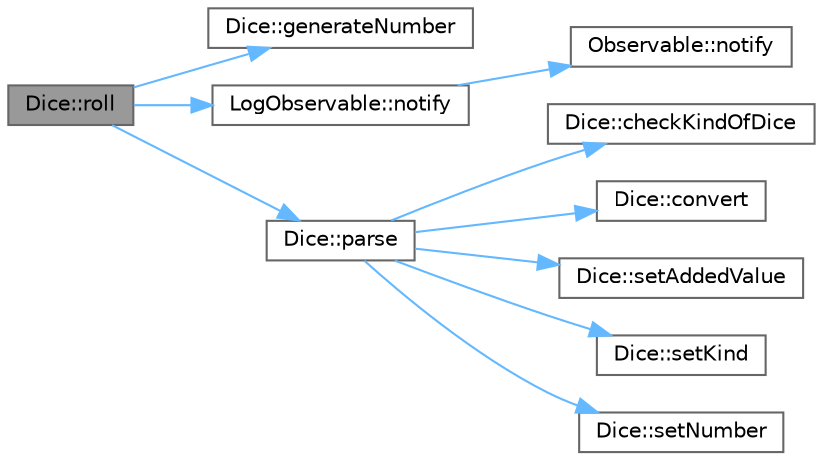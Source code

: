 digraph "Dice::roll"
{
 // LATEX_PDF_SIZE
  bgcolor="transparent";
  edge [fontname=Helvetica,fontsize=10,labelfontname=Helvetica,labelfontsize=10];
  node [fontname=Helvetica,fontsize=10,shape=box,height=0.2,width=0.4];
  rankdir="LR";
  Node1 [id="Node000001",label="Dice::roll",height=0.2,width=0.4,color="gray40", fillcolor="grey60", style="filled", fontcolor="black",tooltip="rolls the Dice by parsing the passed rex string, and generating a random number based on it"];
  Node1 -> Node2 [id="edge1_Node000001_Node000002",color="steelblue1",style="solid",tooltip=" "];
  Node2 [id="Node000002",label="Dice::generateNumber",height=0.2,width=0.4,color="grey40", fillcolor="white", style="filled",URL="$class_dice.html#a9a2d5bbefd49741f0eaf2e83d8885a11",tooltip="picks a random number based on the number, kind and added value"];
  Node1 -> Node3 [id="edge2_Node000001_Node000003",color="steelblue1",style="solid",tooltip=" "];
  Node3 [id="Node000003",label="LogObservable::notify",height=0.2,width=0.4,color="grey40", fillcolor="white", style="filled",URL="$class_log_observable.html#ad42f5e24118560f10123743dac922919",tooltip="Notifies the observers without any message. This function overrides the notify() function in the base..."];
  Node3 -> Node4 [id="edge3_Node000003_Node000004",color="steelblue1",style="solid",tooltip=" "];
  Node4 [id="Node000004",label="Observable::notify",height=0.2,width=0.4,color="grey40", fillcolor="white", style="filled",URL="$class_observable.html#ae181cee45eafcdd3244f2385ac1357d7",tooltip="Notifies all attached observers about a state change in the Observable object."];
  Node1 -> Node5 [id="edge4_Node000001_Node000005",color="steelblue1",style="solid",tooltip=" "];
  Node5 [id="Node000005",label="Dice::parse",height=0.2,width=0.4,color="grey40", fillcolor="white", style="filled",URL="$class_dice.html#a1d910412a8de7e5dc92790193bb85cb6",tooltip="sets the number(x), kind(y) and addedValue of dice attributes based on the format xdy[+z] and checks ..."];
  Node5 -> Node6 [id="edge5_Node000005_Node000006",color="steelblue1",style="solid",tooltip=" "];
  Node6 [id="Node000006",label="Dice::checkKindOfDice",height=0.2,width=0.4,color="grey40", fillcolor="white", style="filled",URL="$class_dice.html#aa9c31e56111d6474cf489591db359acb",tooltip="check if kind of dice is d4, d6, d8, d10, d12, d20, or d100"];
  Node5 -> Node7 [id="edge6_Node000005_Node000007",color="steelblue1",style="solid",tooltip=" "];
  Node7 [id="Node000007",label="Dice::convert",height=0.2,width=0.4,color="grey40", fillcolor="white", style="filled",URL="$class_dice.html#a8dca70574a5a71ef9c0c67a590404c8f",tooltip="converts given string to integer"];
  Node5 -> Node8 [id="edge7_Node000005_Node000008",color="steelblue1",style="solid",tooltip=" "];
  Node8 [id="Node000008",label="Dice::setAddedValue",height=0.2,width=0.4,color="grey40", fillcolor="white", style="filled",URL="$class_dice.html#a916d9bb78896ed3e53dee7e0233a2743",tooltip="Set the added value attribute of the Dice object."];
  Node5 -> Node9 [id="edge8_Node000005_Node000009",color="steelblue1",style="solid",tooltip=" "];
  Node9 [id="Node000009",label="Dice::setKind",height=0.2,width=0.4,color="grey40", fillcolor="white", style="filled",URL="$class_dice.html#ab64aa8ebfa909dc59e827770843e4262",tooltip="Set the kind attribute of the Dice object."];
  Node5 -> Node10 [id="edge9_Node000005_Node000010",color="steelblue1",style="solid",tooltip=" "];
  Node10 [id="Node000010",label="Dice::setNumber",height=0.2,width=0.4,color="grey40", fillcolor="white", style="filled",URL="$class_dice.html#a918d6953c8d622546f8703735147fda9",tooltip="Set the number attribute of the Dice object."];
}
